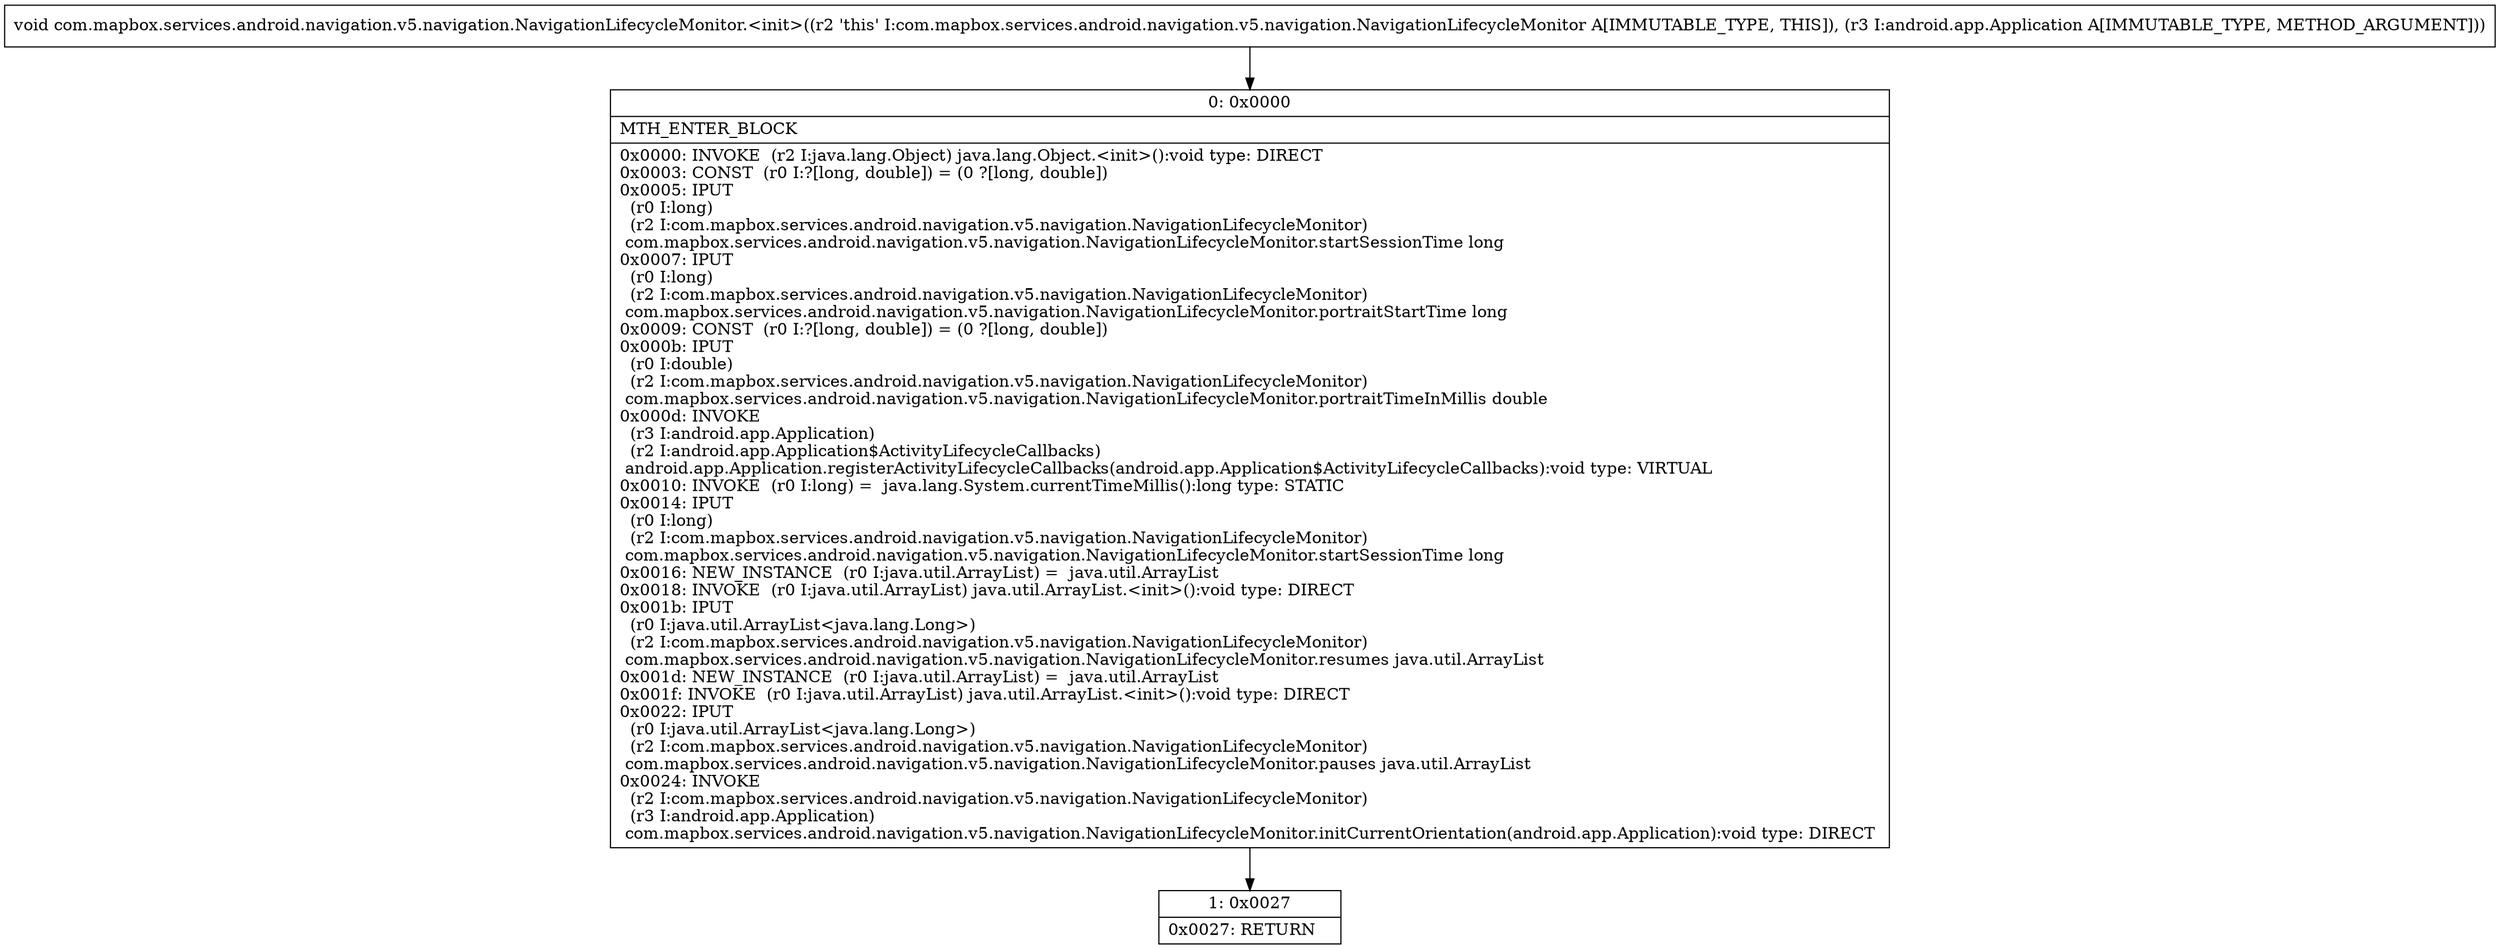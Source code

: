 digraph "CFG forcom.mapbox.services.android.navigation.v5.navigation.NavigationLifecycleMonitor.\<init\>(Landroid\/app\/Application;)V" {
Node_0 [shape=record,label="{0\:\ 0x0000|MTH_ENTER_BLOCK\l|0x0000: INVOKE  (r2 I:java.lang.Object) java.lang.Object.\<init\>():void type: DIRECT \l0x0003: CONST  (r0 I:?[long, double]) = (0 ?[long, double]) \l0x0005: IPUT  \l  (r0 I:long)\l  (r2 I:com.mapbox.services.android.navigation.v5.navigation.NavigationLifecycleMonitor)\l com.mapbox.services.android.navigation.v5.navigation.NavigationLifecycleMonitor.startSessionTime long \l0x0007: IPUT  \l  (r0 I:long)\l  (r2 I:com.mapbox.services.android.navigation.v5.navigation.NavigationLifecycleMonitor)\l com.mapbox.services.android.navigation.v5.navigation.NavigationLifecycleMonitor.portraitStartTime long \l0x0009: CONST  (r0 I:?[long, double]) = (0 ?[long, double]) \l0x000b: IPUT  \l  (r0 I:double)\l  (r2 I:com.mapbox.services.android.navigation.v5.navigation.NavigationLifecycleMonitor)\l com.mapbox.services.android.navigation.v5.navigation.NavigationLifecycleMonitor.portraitTimeInMillis double \l0x000d: INVOKE  \l  (r3 I:android.app.Application)\l  (r2 I:android.app.Application$ActivityLifecycleCallbacks)\l android.app.Application.registerActivityLifecycleCallbacks(android.app.Application$ActivityLifecycleCallbacks):void type: VIRTUAL \l0x0010: INVOKE  (r0 I:long) =  java.lang.System.currentTimeMillis():long type: STATIC \l0x0014: IPUT  \l  (r0 I:long)\l  (r2 I:com.mapbox.services.android.navigation.v5.navigation.NavigationLifecycleMonitor)\l com.mapbox.services.android.navigation.v5.navigation.NavigationLifecycleMonitor.startSessionTime long \l0x0016: NEW_INSTANCE  (r0 I:java.util.ArrayList) =  java.util.ArrayList \l0x0018: INVOKE  (r0 I:java.util.ArrayList) java.util.ArrayList.\<init\>():void type: DIRECT \l0x001b: IPUT  \l  (r0 I:java.util.ArrayList\<java.lang.Long\>)\l  (r2 I:com.mapbox.services.android.navigation.v5.navigation.NavigationLifecycleMonitor)\l com.mapbox.services.android.navigation.v5.navigation.NavigationLifecycleMonitor.resumes java.util.ArrayList \l0x001d: NEW_INSTANCE  (r0 I:java.util.ArrayList) =  java.util.ArrayList \l0x001f: INVOKE  (r0 I:java.util.ArrayList) java.util.ArrayList.\<init\>():void type: DIRECT \l0x0022: IPUT  \l  (r0 I:java.util.ArrayList\<java.lang.Long\>)\l  (r2 I:com.mapbox.services.android.navigation.v5.navigation.NavigationLifecycleMonitor)\l com.mapbox.services.android.navigation.v5.navigation.NavigationLifecycleMonitor.pauses java.util.ArrayList \l0x0024: INVOKE  \l  (r2 I:com.mapbox.services.android.navigation.v5.navigation.NavigationLifecycleMonitor)\l  (r3 I:android.app.Application)\l com.mapbox.services.android.navigation.v5.navigation.NavigationLifecycleMonitor.initCurrentOrientation(android.app.Application):void type: DIRECT \l}"];
Node_1 [shape=record,label="{1\:\ 0x0027|0x0027: RETURN   \l}"];
MethodNode[shape=record,label="{void com.mapbox.services.android.navigation.v5.navigation.NavigationLifecycleMonitor.\<init\>((r2 'this' I:com.mapbox.services.android.navigation.v5.navigation.NavigationLifecycleMonitor A[IMMUTABLE_TYPE, THIS]), (r3 I:android.app.Application A[IMMUTABLE_TYPE, METHOD_ARGUMENT])) }"];
MethodNode -> Node_0;
Node_0 -> Node_1;
}

